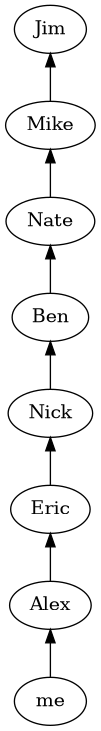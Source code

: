 @startuml
digraph G {

rankdir=BT

me   -> Alex
Alex -> Eric
Eric -> Nick
Nick -> Ben
Ben  -> Nate
Nate -> Mike
Mike -> Jim

}
@enduml
